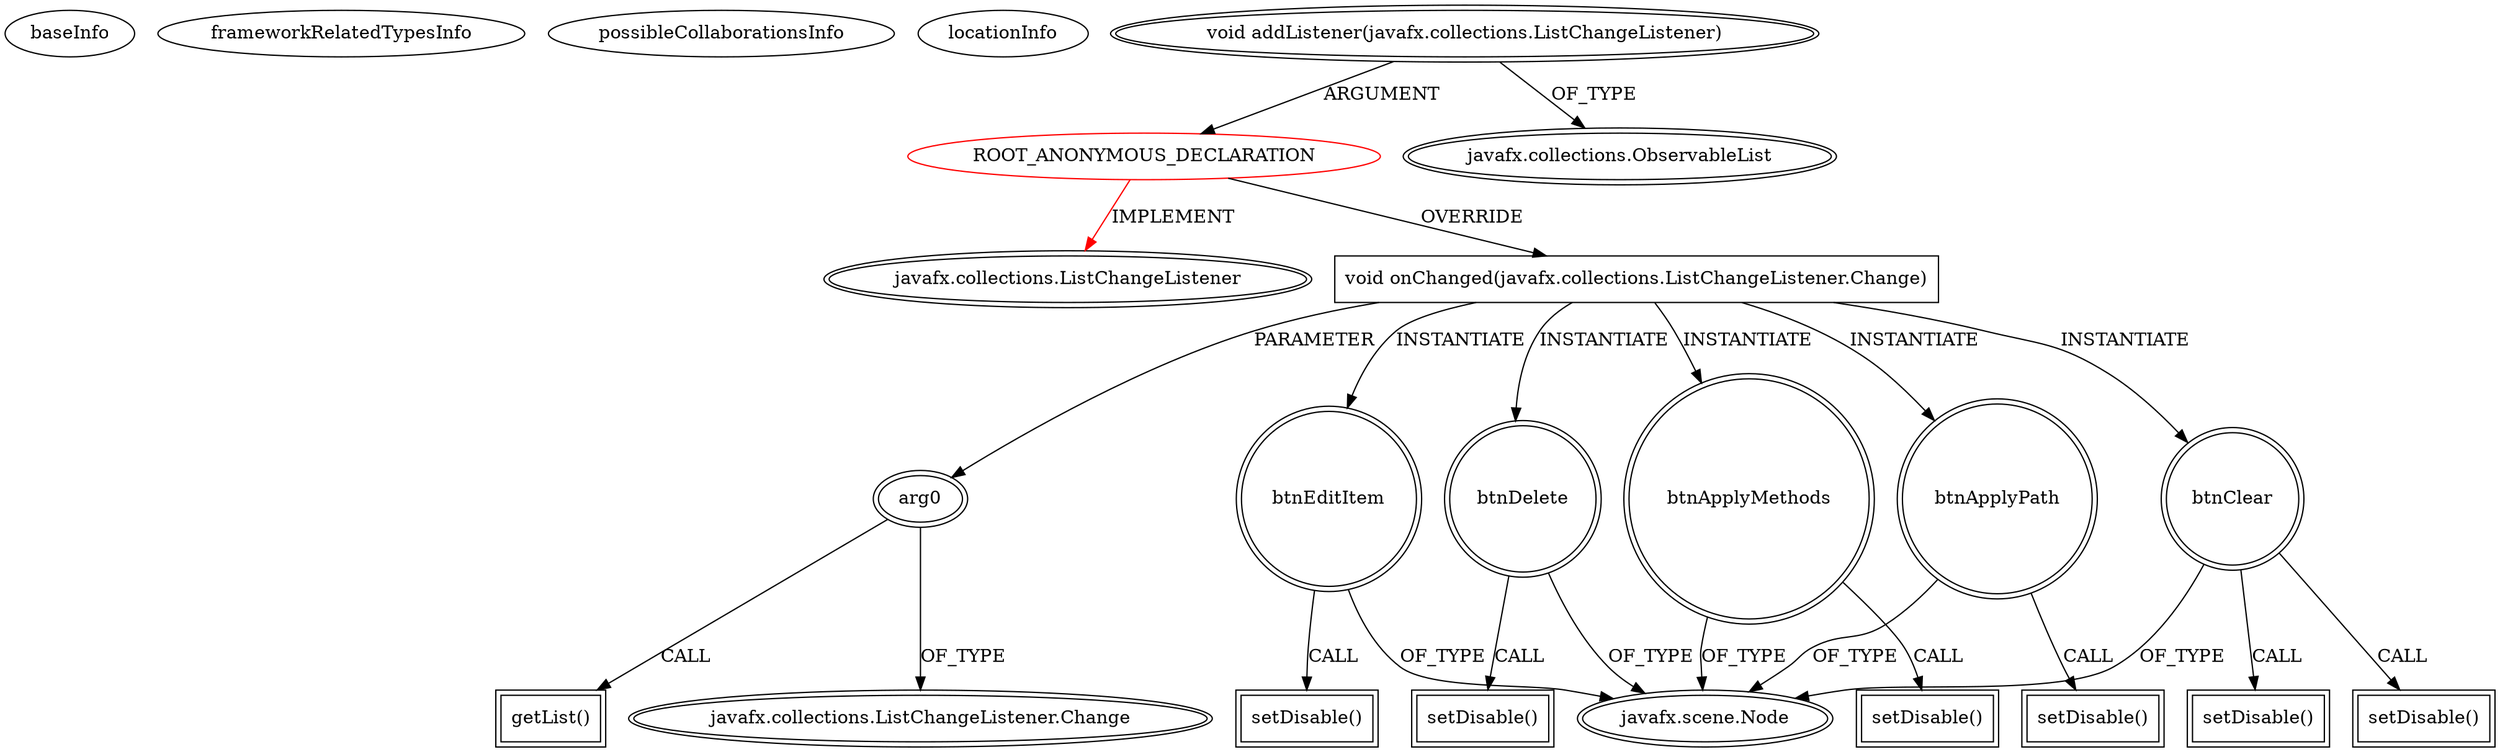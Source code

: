 digraph {
baseInfo[graphId=1848,category="extension_graph",isAnonymous=true,possibleRelation=false]
frameworkRelatedTypesInfo[0="javafx.collections.ListChangeListener"]
possibleCollaborationsInfo[]
locationInfo[projectName="amonker-Trans",filePath="/amonker-Trans/Trans-master/src/cn/jingyun/trans/MainPane.java",contextSignature="void MainPane()",graphId="1848"]
0[label="ROOT_ANONYMOUS_DECLARATION",vertexType="ROOT_ANONYMOUS_DECLARATION",isFrameworkType=false,color=red]
1[label="javafx.collections.ListChangeListener",vertexType="FRAMEWORK_INTERFACE_TYPE",isFrameworkType=true,peripheries=2]
2[label="void addListener(javafx.collections.ListChangeListener)",vertexType="OUTSIDE_CALL",isFrameworkType=true,peripheries=2]
3[label="javafx.collections.ObservableList",vertexType="FRAMEWORK_INTERFACE_TYPE",isFrameworkType=true,peripheries=2]
4[label="void onChanged(javafx.collections.ListChangeListener.Change)",vertexType="OVERRIDING_METHOD_DECLARATION",isFrameworkType=false,shape=box]
5[label="arg0",vertexType="PARAMETER_DECLARATION",isFrameworkType=true,peripheries=2]
6[label="javafx.collections.ListChangeListener.Change",vertexType="FRAMEWORK_CLASS_TYPE",isFrameworkType=true,peripheries=2]
8[label="getList()",vertexType="INSIDE_CALL",isFrameworkType=true,peripheries=2,shape=box]
9[label="btnClear",vertexType="VARIABLE_EXPRESION",isFrameworkType=true,peripheries=2,shape=circle]
11[label="javafx.scene.Node",vertexType="FRAMEWORK_CLASS_TYPE",isFrameworkType=true,peripheries=2]
10[label="setDisable()",vertexType="INSIDE_CALL",isFrameworkType=true,peripheries=2,shape=box]
13[label="setDisable()",vertexType="INSIDE_CALL",isFrameworkType=true,peripheries=2,shape=box]
14[label="btnEditItem",vertexType="VARIABLE_EXPRESION",isFrameworkType=true,peripheries=2,shape=circle]
15[label="setDisable()",vertexType="INSIDE_CALL",isFrameworkType=true,peripheries=2,shape=box]
17[label="btnDelete",vertexType="VARIABLE_EXPRESION",isFrameworkType=true,peripheries=2,shape=circle]
18[label="setDisable()",vertexType="INSIDE_CALL",isFrameworkType=true,peripheries=2,shape=box]
20[label="btnApplyMethods",vertexType="VARIABLE_EXPRESION",isFrameworkType=true,peripheries=2,shape=circle]
21[label="setDisable()",vertexType="INSIDE_CALL",isFrameworkType=true,peripheries=2,shape=box]
23[label="btnApplyPath",vertexType="VARIABLE_EXPRESION",isFrameworkType=true,peripheries=2,shape=circle]
24[label="setDisable()",vertexType="INSIDE_CALL",isFrameworkType=true,peripheries=2,shape=box]
0->1[label="IMPLEMENT",color=red]
2->0[label="ARGUMENT"]
2->3[label="OF_TYPE"]
0->4[label="OVERRIDE"]
5->6[label="OF_TYPE"]
4->5[label="PARAMETER"]
5->8[label="CALL"]
4->9[label="INSTANTIATE"]
9->11[label="OF_TYPE"]
9->10[label="CALL"]
9->13[label="CALL"]
4->14[label="INSTANTIATE"]
14->11[label="OF_TYPE"]
14->15[label="CALL"]
4->17[label="INSTANTIATE"]
17->11[label="OF_TYPE"]
17->18[label="CALL"]
4->20[label="INSTANTIATE"]
20->11[label="OF_TYPE"]
20->21[label="CALL"]
4->23[label="INSTANTIATE"]
23->11[label="OF_TYPE"]
23->24[label="CALL"]
}
